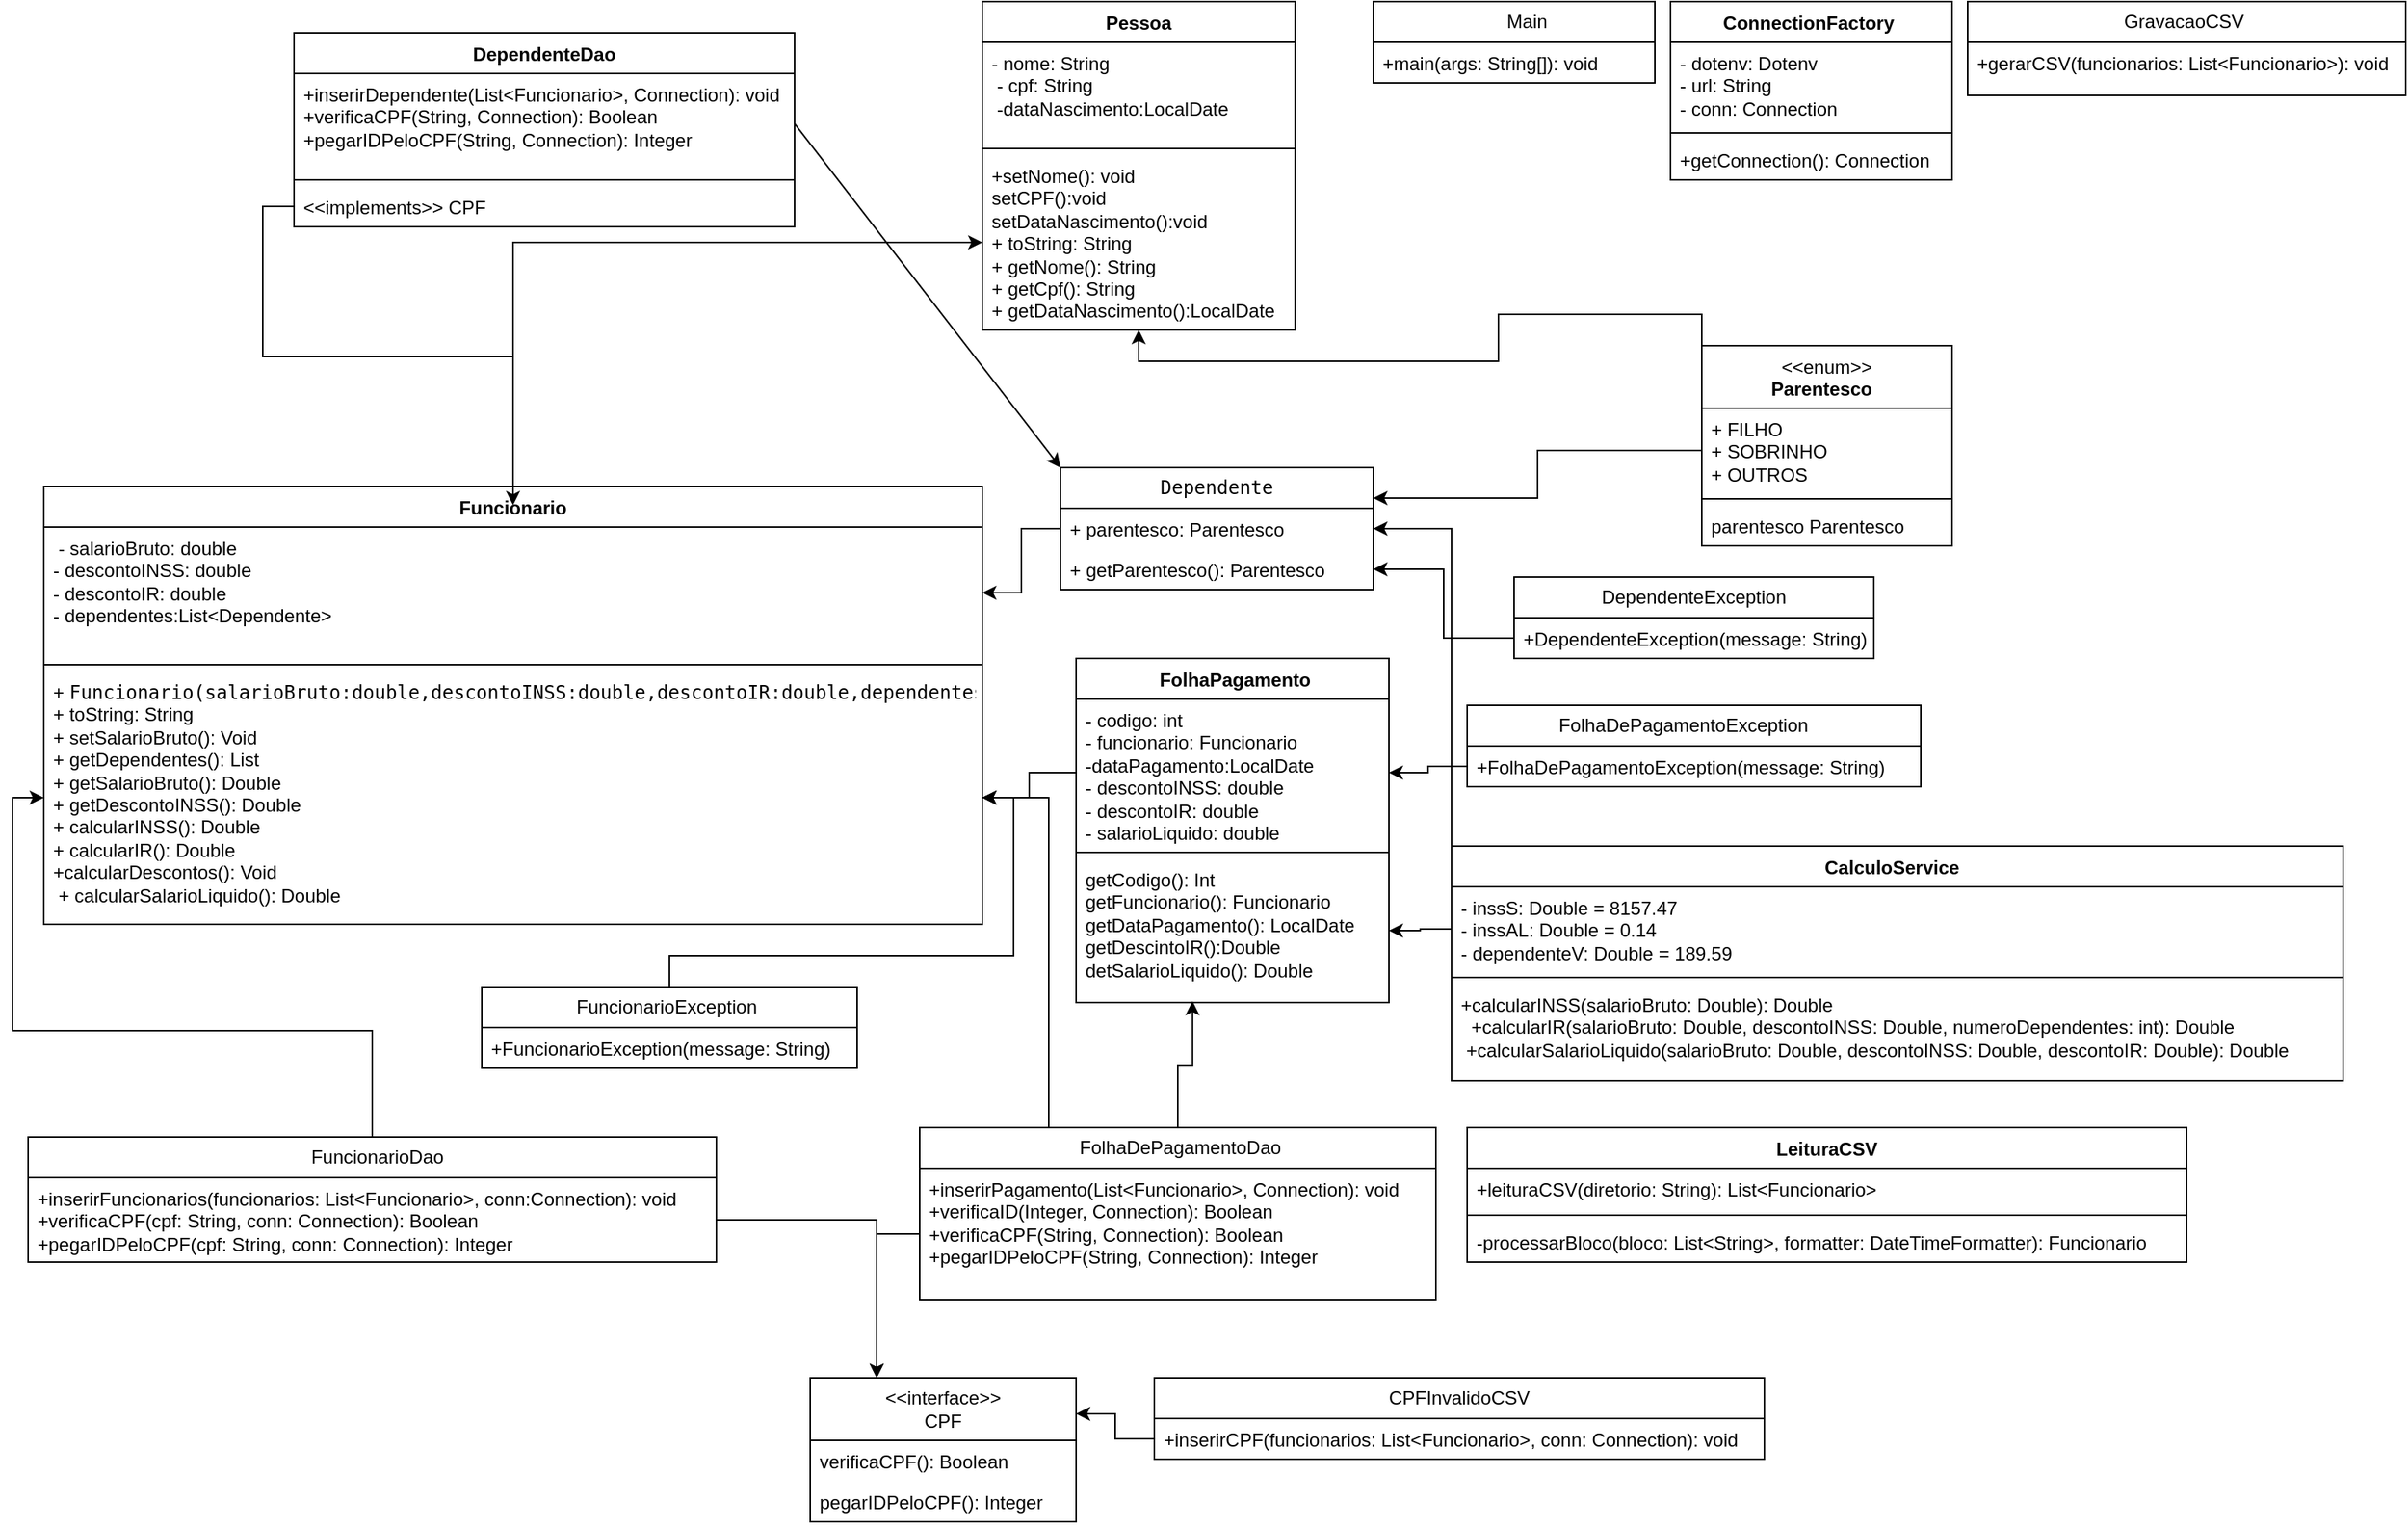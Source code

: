 <mxfile version="26.2.14">
  <diagram name="Page-1" id="e7e014a7-5840-1c2e-5031-d8a46d1fe8dd">
    <mxGraphModel grid="1" page="1" gridSize="10" guides="1" tooltips="1" connect="1" arrows="1" fold="1" pageScale="1" pageWidth="1169" pageHeight="826" background="none" math="0" shadow="0">
      <root>
        <mxCell id="0" />
        <mxCell id="1" parent="0" />
        <mxCell id="Cra043CWJEHbv_4mZrZP-41" value="Pessoa" style="swimlane;fontStyle=1;align=center;verticalAlign=top;childLayout=stackLayout;horizontal=1;startSize=26;horizontalStack=0;resizeParent=1;resizeParentMax=0;resizeLast=0;collapsible=1;marginBottom=0;whiteSpace=wrap;html=1;" vertex="1" parent="1">
          <mxGeometry x="360" y="20" width="200" height="210" as="geometry" />
        </mxCell>
        <mxCell id="Cra043CWJEHbv_4mZrZP-42" value="- nome: String&amp;nbsp; &amp;nbsp; &amp;nbsp; &amp;nbsp; &amp;nbsp; &amp;nbsp; &amp;nbsp;&amp;nbsp;&lt;div&gt;&amp;nbsp;- cpf: String&amp;nbsp; &amp;nbsp; &amp;nbsp; &amp;nbsp; &amp;nbsp; &amp;nbsp; &amp;nbsp; &amp;nbsp;&lt;br&gt;&amp;nbsp;-dataNascimento:LocalDate&lt;/div&gt;" style="text;strokeColor=none;fillColor=none;align=left;verticalAlign=top;spacingLeft=4;spacingRight=4;overflow=hidden;rotatable=0;points=[[0,0.5],[1,0.5]];portConstraint=eastwest;whiteSpace=wrap;html=1;" vertex="1" parent="Cra043CWJEHbv_4mZrZP-41">
          <mxGeometry y="26" width="200" height="64" as="geometry" />
        </mxCell>
        <mxCell id="Cra043CWJEHbv_4mZrZP-43" value="" style="line;strokeWidth=1;fillColor=none;align=left;verticalAlign=middle;spacingTop=-1;spacingLeft=3;spacingRight=3;rotatable=0;labelPosition=right;points=[];portConstraint=eastwest;strokeColor=inherit;" vertex="1" parent="Cra043CWJEHbv_4mZrZP-41">
          <mxGeometry y="90" width="200" height="8" as="geometry" />
        </mxCell>
        <mxCell id="Cra043CWJEHbv_4mZrZP-44" value="&lt;div&gt;+setNome(): void&lt;/div&gt;&lt;div&gt;setCPF():void&lt;/div&gt;&lt;div&gt;setDataNascimento():void&lt;/div&gt;&lt;div&gt;+ toString: String&lt;/div&gt;+ getNome(): String&amp;nbsp; &amp;nbsp; &amp;nbsp; &amp;nbsp;&amp;nbsp;&lt;br&gt;+ getCpf(): String&amp;nbsp; &amp;nbsp; &amp;nbsp; &amp;nbsp; &amp;nbsp;&amp;nbsp;&lt;br&gt;+ getDataNascimento():LocalDate" style="text;strokeColor=none;fillColor=none;align=left;verticalAlign=top;spacingLeft=4;spacingRight=4;overflow=hidden;rotatable=0;points=[[0,0.5],[1,0.5]];portConstraint=eastwest;whiteSpace=wrap;html=1;" vertex="1" parent="Cra043CWJEHbv_4mZrZP-41">
          <mxGeometry y="98" width="200" height="112" as="geometry" />
        </mxCell>
        <mxCell id="Cra043CWJEHbv_4mZrZP-70" style="edgeStyle=orthogonalEdgeStyle;rounded=0;orthogonalLoop=1;jettySize=auto;html=1;exitX=0.5;exitY=0;exitDx=0;exitDy=0;" edge="1" parent="1" source="Cra043CWJEHbv_4mZrZP-46" target="Cra043CWJEHbv_4mZrZP-44">
          <mxGeometry relative="1" as="geometry" />
        </mxCell>
        <mxCell id="Cra043CWJEHbv_4mZrZP-46" value="Funcionario" style="swimlane;fontStyle=1;align=center;verticalAlign=top;childLayout=stackLayout;horizontal=1;startSize=26;horizontalStack=0;resizeParent=1;resizeParentMax=0;resizeLast=0;collapsible=1;marginBottom=0;whiteSpace=wrap;html=1;" vertex="1" parent="1">
          <mxGeometry x="-240" y="330" width="600" height="280" as="geometry" />
        </mxCell>
        <mxCell id="Cra043CWJEHbv_4mZrZP-47" value="&lt;div&gt;&amp;nbsp;- salarioBruto: double&amp;nbsp; &amp;nbsp; &amp;nbsp; &amp;nbsp; &amp;nbsp;&lt;/div&gt;&lt;div&gt;- descontoINSS: double&amp;nbsp; &amp;nbsp; &amp;nbsp;&lt;/div&gt;&lt;div&gt;- descontoIR: double&amp;nbsp; &amp;nbsp; &amp;nbsp; &amp;nbsp; &amp;nbsp;&lt;/div&gt;&lt;div&gt;&lt;span style=&quot;background-color: transparent; color: light-dark(rgb(0, 0, 0), rgb(255, 255, 255));&quot;&gt;- dependentes:List&amp;lt;Dependente&amp;gt;&amp;nbsp;&lt;/span&gt;&lt;/div&gt;" style="text;strokeColor=none;fillColor=none;align=left;verticalAlign=top;spacingLeft=4;spacingRight=4;overflow=hidden;rotatable=0;points=[[0,0.5],[1,0.5]];portConstraint=eastwest;whiteSpace=wrap;html=1;" vertex="1" parent="Cra043CWJEHbv_4mZrZP-46">
          <mxGeometry y="26" width="600" height="84" as="geometry" />
        </mxCell>
        <mxCell id="Cra043CWJEHbv_4mZrZP-48" value="" style="line;strokeWidth=1;fillColor=none;align=left;verticalAlign=middle;spacingTop=-1;spacingLeft=3;spacingRight=3;rotatable=0;labelPosition=right;points=[];portConstraint=eastwest;strokeColor=inherit;" vertex="1" parent="Cra043CWJEHbv_4mZrZP-46">
          <mxGeometry y="110" width="600" height="8" as="geometry" />
        </mxCell>
        <mxCell id="Cra043CWJEHbv_4mZrZP-49" value="&lt;div&gt;+&amp;nbsp;&lt;font style=&quot;color: light-dark(rgb(0, 0, 0), rgb(255, 255, 255));&quot;&gt;&lt;font style=&quot;&quot;&gt;&lt;span style=&quot;font-family: &amp;quot;JetBrains Mono&amp;quot;, monospace;&quot;&gt;Funcionario(salarioBruto:double,&lt;/span&gt;&lt;span style=&quot;font-family: &amp;quot;JetBrains Mono&amp;quot;, monospace;&quot;&gt;descontoINS&lt;span style=&quot;background-color: light-dark(#ffffff, var(--ge-dark-color, #121212));&quot;&gt;S&lt;/span&gt;&lt;/span&gt;&lt;span style=&quot;font-family: &amp;quot;JetBrains Mono&amp;quot;, monospace; background-color: light-dark(#ffffff, var(--ge-dark-color, #121212));&quot;&gt;:&lt;/span&gt;&lt;/font&gt;&lt;span style=&quot;background-color: light-dark(#ffffff, var(--ge-dark-color, #121212)); font-family: &amp;quot;JetBrains Mono&amp;quot;, monospace;&quot;&gt;double&lt;/span&gt;&lt;font&gt;&lt;span style=&quot;font-family: &amp;quot;JetBrains Mono&amp;quot;, monospace;&quot;&gt;,&lt;/span&gt;&lt;span style=&quot;font-family: &amp;quot;JetBrains Mono&amp;quot;, monospace;&quot;&gt;descontoIR:&lt;/span&gt;&lt;/font&gt;&lt;span style=&quot;background-color: light-dark(#ffffff, var(--ge-dark-color, #121212)); font-family: &amp;quot;JetBrains Mono&amp;quot;, monospace;&quot;&gt;double&lt;/span&gt;&lt;font style=&quot;&quot;&gt;&lt;span&gt;&lt;span style=&quot;font-family: &amp;quot;JetBrains Mono&amp;quot;, monospace;&quot;&gt;,&lt;/span&gt;&lt;span style=&quot;font-family: &amp;quot;JetBrains Mono&amp;quot;, monospace;&quot;&gt;dependentes)&lt;/span&gt;&lt;/span&gt;&lt;span style=&quot;background-color: transparent; text-wrap-mode: nowrap; font-family: monospace; font-size: 0px;&quot;&gt;%&lt;/span&gt;&lt;/font&gt;&lt;span style=&quot;background-color: transparent; text-wrap-mode: nowrap; font-family: monospace; font-size: 0px;&quot;&gt;3CmxGraphMo:&lt;/span&gt;&lt;span style=&quot;font-family: &amp;quot;JetBrains Mono&amp;quot;, monospace; background-color: transparent;&quot;&gt;double&lt;/span&gt;&lt;/font&gt;&lt;span style=&quot;background-color: transparent; text-wrap-mode: nowrap; color: rgba(0, 0, 0, 0); font-family: monospace; font-size: 0px;&quot;&gt;del%3E%3Croot%3E%3CmxCell%20id%3D%220%22%2F%3E%3CmxCell%20id%3D%221%22%20parent%3D%220%22%2F%3E%3CmxCell%20id%3D%222%22%20value%3D%22%26lt%3Bdiv%26gt%3B%2B%26amp%3Bnbsp%3B%26lt%3Bspan%20style%3D%26quot%3Bcolor%3A%20rgb(86%2C%20168%2C%20245)%3B%20font-family%3A%20%26amp%3Bquot%3BJetBrains%20Mono%26amp%3Bquot%3B%2C%20monospace%3B%20background-color%3A%20rgb(30%2C%2031%2C%2034)%3B%26quot%3B%26gt%3BFuncionario()%26lt%3B%2Fspan%26gt%3B%26lt%3B%2Fdiv%26gt%3B%2B%20calcularINSS()%3A%20double%26amp%3Bnbsp%3B%26lt%3Bbr%26gt%3B%2B%20calcularIR()%3A%20double%26amp%3Bnbsp%3B%20%26amp%3Bnbsp%3B%20%26amp%3Bnbsp%3B%20%2B%26amp%3Bnbsp%3BcalcularSalarioLiquido()%3A%20double%26lt%3Bdiv%26gt%3B%2B%26amp%3Bnbsp%3B%26lt%3B%2Fdiv%26gt%3B%22%20style%3D%22text%3BstrokeColor%3Dnone%3BfillColor%3Dnone%3Balign%3Dleft%3BverticalAlign%3Dtop%3BspacingLeft%3D4%3BspacingRight%3D4%3Boverflow%3Dhidden%3Brotatable%3D0%3Bpoints%3D%5B%5B0%2C0.5%5D%2C%5B1%2C0.5%5D%5D%3BportConstraint%3Deastwest%3BwhiteSpace%3Dwrap%3Bhtml%3D1%3B%22%20vertex%3D%221%22%20parent%3D%221%22%3E%3CmxGeometry%20x%3D%22150%22%20y%3D%22418%22%20width%3D%22220%22%20height%3D%2272%22%20as%3D%22geometry%22%2F%3E%3C%2FmxCell%3E%3C%2Froot%3E%3C%2FmxGraphModel%3E&lt;/span&gt;&lt;span style=&quot;background-color: transparent; text-wrap-mode: nowrap; color: rgba(0, 0, 0, 0); font-family: monospace; font-size: 0px;&quot;&gt;%3CmxGraphModel%3E%3Croot%3E%3CmxCell%20id%3D%220%22%2F%3E%3CmxCell%20id%3D%221%22%20parent%3D%220%22%2F%3E%3CmxCell%20id%3D%222%22%20value%3D%22%26lt%3Bdiv%26gt%3B%2B%26amp%3Bnbsp%3B%26lt%3Bspan%20style%3D%26quot%3Bcolor%3A%20rgb(86%2C%20168%2C%20245)%3B%20font-family%3A%20%26amp%3Bquot%3BJetBrains%20Mono%26amp%3Bquot%3B%2C%20monospace%3B%20background-color%3A%20rgb(30%2C%2031%2C%2034)%3B%26quot%3B%26gt%3BFuncionario()%26lt%3B%2Fspan%26gt%3B%26lt%3B%2Fdiv%26gt%3B%2B%20calcularINSS()%3A%20double%26amp%3Bnbsp%3B%26lt%3Bbr%26gt%3B%2B%20calcularIR()%3A%20double%26amp%3Bnbsp%3B%20%26amp%3Bnbsp%3B%20%26amp%3Bnbsp%3B%20%2B%26amp%3Bnbsp%3BcalcularSalarioLiquido()%3A%20double%26lt%3Bdiv%26gt%3B%2B%26amp%3Bnbsp%3B%26lt%3B%2Fdiv%26gt%3B%22%20style%3D%22text%3BstrokeColor%3Dnone%3BfillColor%3Dnone%3Balign%3Dleft%3BverticalAlign%3Dtop%3BspacingLeft%3D4%3BspacingRight%3D4%3Boverflow%3Dhidden%3Brotatable%3D0%3Bpoints%3D%5B%5B0%2C0.5%5D%2C%5B1%2C0.5%5D%5D%3BportConstraint%3Deastwest%3BwhiteSpace%3Dwrap%3Bhtml%3D1%3B%22%20vertex%3D%221%22%20parent%3D%221%22%3E%3CmxGeometry%20x%3D%22150%22%20y%3D%22418%22%20width%3D%22220%22%20height%3D%2272%22%20as%3D%22geometry%22%2F%3E%3C%2FmxCell%3E%3C%2Froot%3E%3C%2FmxGraphModel%3Es&lt;/span&gt;&lt;/div&gt;&lt;div&gt;+ toString: String&lt;/div&gt;&lt;div&gt;+ setSalarioBruto(): Void&lt;/div&gt;&lt;div&gt;+ getDependentes(): List&lt;/div&gt;&lt;div&gt;+ getSalarioBruto(): Double&lt;/div&gt;&lt;div&gt;+ getDescontoINSS(): Double&lt;/div&gt;+ calcularINSS(): Double&lt;br&gt;+ calcularIR(): Double&lt;div&gt;+calcularDescontos(): Void&lt;div&gt;&amp;nbsp;+&amp;nbsp;calcularSalarioLiquido(): Double&lt;/div&gt;&lt;/div&gt;" style="text;strokeColor=none;fillColor=none;align=left;verticalAlign=top;spacingLeft=4;spacingRight=4;overflow=hidden;rotatable=0;points=[[0,0.5],[1,0.5]];portConstraint=eastwest;whiteSpace=wrap;html=1;" vertex="1" parent="Cra043CWJEHbv_4mZrZP-46">
          <mxGeometry y="118" width="600" height="162" as="geometry" />
        </mxCell>
        <mxCell id="Cra043CWJEHbv_4mZrZP-50" value="&lt;div&gt;&lt;span style=&quot;font-weight: normal;&quot;&gt;&amp;lt;&amp;lt;enum&amp;gt;&amp;gt;&lt;/span&gt;&lt;/div&gt;Parentesco&amp;nbsp;&amp;nbsp;" style="swimlane;fontStyle=1;align=center;verticalAlign=top;childLayout=stackLayout;horizontal=1;startSize=40;horizontalStack=0;resizeParent=1;resizeParentMax=0;resizeLast=0;collapsible=1;marginBottom=0;whiteSpace=wrap;html=1;" vertex="1" parent="1">
          <mxGeometry x="820" y="240" width="160" height="128" as="geometry">
            <mxRectangle x="570" y="260" width="100" height="50" as="alternateBounds" />
          </mxGeometry>
        </mxCell>
        <mxCell id="Cra043CWJEHbv_4mZrZP-51" value="+ FILHO&amp;nbsp; &amp;nbsp; &amp;nbsp; &amp;nbsp; &amp;nbsp; &amp;nbsp; &amp;nbsp; &amp;nbsp; &amp;nbsp; &amp;nbsp;&amp;nbsp;&lt;br&gt;+ SOBRINHO&amp;nbsp; &amp;nbsp; &amp;nbsp; &amp;nbsp; &amp;nbsp; &amp;nbsp; &amp;nbsp; &amp;nbsp;&amp;nbsp;&lt;br&gt;+ OUTROS" style="text;strokeColor=none;fillColor=none;align=left;verticalAlign=top;spacingLeft=4;spacingRight=4;overflow=hidden;rotatable=0;points=[[0,0.5],[1,0.5]];portConstraint=eastwest;whiteSpace=wrap;html=1;" vertex="1" parent="Cra043CWJEHbv_4mZrZP-50">
          <mxGeometry y="40" width="160" height="54" as="geometry" />
        </mxCell>
        <mxCell id="Cra043CWJEHbv_4mZrZP-52" value="" style="line;strokeWidth=1;fillColor=none;align=left;verticalAlign=middle;spacingTop=-1;spacingLeft=3;spacingRight=3;rotatable=0;labelPosition=right;points=[];portConstraint=eastwest;strokeColor=inherit;" vertex="1" parent="Cra043CWJEHbv_4mZrZP-50">
          <mxGeometry y="94" width="160" height="8" as="geometry" />
        </mxCell>
        <mxCell id="Cra043CWJEHbv_4mZrZP-53" value="parentesco Parentesco" style="text;strokeColor=none;fillColor=none;align=left;verticalAlign=top;spacingLeft=4;spacingRight=4;overflow=hidden;rotatable=0;points=[[0,0.5],[1,0.5]];portConstraint=eastwest;whiteSpace=wrap;html=1;" vertex="1" parent="Cra043CWJEHbv_4mZrZP-50">
          <mxGeometry y="102" width="160" height="26" as="geometry" />
        </mxCell>
        <mxCell id="Cra043CWJEHbv_4mZrZP-86" value="&lt;code data-end=&quot;745&quot; data-start=&quot;733&quot;&gt;Dependente&lt;/code&gt;" style="swimlane;fontStyle=0;childLayout=stackLayout;horizontal=1;startSize=26;fillColor=none;horizontalStack=0;resizeParent=1;resizeParentMax=0;resizeLast=0;collapsible=1;marginBottom=0;whiteSpace=wrap;html=1;" vertex="1" parent="1">
          <mxGeometry x="410" y="318" width="200" height="78" as="geometry" />
        </mxCell>
        <mxCell id="Cra043CWJEHbv_4mZrZP-87" value="+ parentesco: Parentesco&lt;div&gt;&lt;br/&gt;&lt;/div&gt;" style="text;strokeColor=none;fillColor=none;align=left;verticalAlign=top;spacingLeft=4;spacingRight=4;overflow=hidden;rotatable=0;points=[[0,0.5],[1,0.5]];portConstraint=eastwest;whiteSpace=wrap;html=1;" vertex="1" parent="Cra043CWJEHbv_4mZrZP-86">
          <mxGeometry y="26" width="200" height="26" as="geometry" />
        </mxCell>
        <mxCell id="Cra043CWJEHbv_4mZrZP-88" value="+ getParentesco(): Parentesco&lt;div&gt;&lt;br/&gt;&lt;/div&gt;" style="text;strokeColor=none;fillColor=none;align=left;verticalAlign=top;spacingLeft=4;spacingRight=4;overflow=hidden;rotatable=0;points=[[0,0.5],[1,0.5]];portConstraint=eastwest;whiteSpace=wrap;html=1;" vertex="1" parent="Cra043CWJEHbv_4mZrZP-86">
          <mxGeometry y="52" width="200" height="26" as="geometry" />
        </mxCell>
        <mxCell id="Cra043CWJEHbv_4mZrZP-100" style="edgeStyle=orthogonalEdgeStyle;rounded=0;orthogonalLoop=1;jettySize=auto;html=1;exitX=0;exitY=0.5;exitDx=0;exitDy=0;entryX=1;entryY=0.25;entryDx=0;entryDy=0;" edge="1" parent="1" source="Cra043CWJEHbv_4mZrZP-51" target="Cra043CWJEHbv_4mZrZP-86">
          <mxGeometry relative="1" as="geometry" />
        </mxCell>
        <mxCell id="Cra043CWJEHbv_4mZrZP-101" style="edgeStyle=orthogonalEdgeStyle;rounded=0;orthogonalLoop=1;jettySize=auto;html=1;exitX=0;exitY=0.5;exitDx=0;exitDy=0;entryX=1;entryY=0.5;entryDx=0;entryDy=0;" edge="1" parent="1" source="Cra043CWJEHbv_4mZrZP-87" target="Cra043CWJEHbv_4mZrZP-47">
          <mxGeometry relative="1" as="geometry" />
        </mxCell>
        <mxCell id="Cra043CWJEHbv_4mZrZP-102" value="&amp;nbsp;FolhaPagamento" style="swimlane;fontStyle=1;align=center;verticalAlign=top;childLayout=stackLayout;horizontal=1;startSize=26;horizontalStack=0;resizeParent=1;resizeParentMax=0;resizeLast=0;collapsible=1;marginBottom=0;whiteSpace=wrap;html=1;" vertex="1" parent="1">
          <mxGeometry x="420" y="440" width="200" height="220" as="geometry" />
        </mxCell>
        <mxCell id="Cra043CWJEHbv_4mZrZP-103" value="- codigo: int&amp;nbsp; &amp;nbsp; &amp;nbsp; &amp;nbsp; &amp;nbsp; &amp;nbsp; &amp;nbsp; &amp;nbsp;&lt;br&gt;- funcionario: Funcionario&amp;nbsp;&amp;nbsp;&lt;br&gt;-dataPagamento:LocalDate&amp;nbsp;&amp;nbsp;&lt;br&gt;- descontoINSS: double&amp;nbsp; &amp;nbsp; &amp;nbsp;&amp;nbsp;&lt;br&gt;- descontoIR: double&amp;nbsp; &amp;nbsp; &amp;nbsp; &amp;nbsp;&amp;nbsp;&lt;br&gt;- salarioLiquido: double" style="text;strokeColor=none;fillColor=none;align=left;verticalAlign=top;spacingLeft=4;spacingRight=4;overflow=hidden;rotatable=0;points=[[0,0.5],[1,0.5]];portConstraint=eastwest;whiteSpace=wrap;html=1;" vertex="1" parent="Cra043CWJEHbv_4mZrZP-102">
          <mxGeometry y="26" width="200" height="94" as="geometry" />
        </mxCell>
        <mxCell id="Cra043CWJEHbv_4mZrZP-104" value="" style="line;strokeWidth=1;fillColor=none;align=left;verticalAlign=middle;spacingTop=-1;spacingLeft=3;spacingRight=3;rotatable=0;labelPosition=right;points=[];portConstraint=eastwest;strokeColor=inherit;" vertex="1" parent="Cra043CWJEHbv_4mZrZP-102">
          <mxGeometry y="120" width="200" height="8" as="geometry" />
        </mxCell>
        <mxCell id="Cra043CWJEHbv_4mZrZP-105" value="getCodigo(): Int&lt;div&gt;getFuncionario(): Funcionario&lt;/div&gt;&lt;div&gt;getDataPagamento(): LocalDate&lt;/div&gt;&lt;div&gt;getDescintoIR():Double&lt;/div&gt;&lt;div&gt;detSalarioLiquido(): Double&lt;/div&gt;&lt;div&gt;&lt;br&gt;&lt;/div&gt;" style="text;strokeColor=none;fillColor=none;align=left;verticalAlign=top;spacingLeft=4;spacingRight=4;overflow=hidden;rotatable=0;points=[[0,0.5],[1,0.5]];portConstraint=eastwest;whiteSpace=wrap;html=1;" vertex="1" parent="Cra043CWJEHbv_4mZrZP-102">
          <mxGeometry y="128" width="200" height="92" as="geometry" />
        </mxCell>
        <mxCell id="Cra043CWJEHbv_4mZrZP-106" style="edgeStyle=orthogonalEdgeStyle;rounded=0;orthogonalLoop=1;jettySize=auto;html=1;exitX=0;exitY=0.5;exitDx=0;exitDy=0;entryX=1;entryY=0.5;entryDx=0;entryDy=0;" edge="1" parent="1" source="Cra043CWJEHbv_4mZrZP-103" target="Cra043CWJEHbv_4mZrZP-49">
          <mxGeometry relative="1" as="geometry" />
        </mxCell>
        <mxCell id="ftLE83Xh8ywQ1VL-nxvH-1" value="&lt;div&gt;&amp;lt;&amp;lt;interface&amp;gt;&amp;gt;&lt;/div&gt;CPF" style="swimlane;fontStyle=0;childLayout=stackLayout;horizontal=1;startSize=40;fillColor=none;horizontalStack=0;resizeParent=1;resizeParentMax=0;resizeLast=0;collapsible=1;marginBottom=0;whiteSpace=wrap;html=1;" vertex="1" parent="1">
          <mxGeometry x="250" y="900" width="170" height="92" as="geometry" />
        </mxCell>
        <mxCell id="ftLE83Xh8ywQ1VL-nxvH-3" value="&lt;div&gt;verificaCPF(): Boolean&lt;/div&gt;&lt;div&gt;&lt;br&gt;&lt;/div&gt;" style="text;strokeColor=none;fillColor=none;align=left;verticalAlign=top;spacingLeft=4;spacingRight=4;overflow=hidden;rotatable=0;points=[[0,0.5],[1,0.5]];portConstraint=eastwest;whiteSpace=wrap;html=1;" vertex="1" parent="ftLE83Xh8ywQ1VL-nxvH-1">
          <mxGeometry y="40" width="170" height="26" as="geometry" />
        </mxCell>
        <mxCell id="ftLE83Xh8ywQ1VL-nxvH-4" value="pegarIDPeloCPF(): Integer" style="text;strokeColor=none;fillColor=none;align=left;verticalAlign=top;spacingLeft=4;spacingRight=4;overflow=hidden;rotatable=0;points=[[0,0.5],[1,0.5]];portConstraint=eastwest;whiteSpace=wrap;html=1;" vertex="1" parent="ftLE83Xh8ywQ1VL-nxvH-1">
          <mxGeometry y="66" width="170" height="26" as="geometry" />
        </mxCell>
        <mxCell id="ftLE83Xh8ywQ1VL-nxvH-9" value="DependenteDao" style="swimlane;fontStyle=1;align=center;verticalAlign=top;childLayout=stackLayout;horizontal=1;startSize=26;horizontalStack=0;resizeParent=1;resizeParentMax=0;resizeLast=0;collapsible=1;marginBottom=0;whiteSpace=wrap;html=1;" vertex="1" parent="1">
          <mxGeometry x="-80" y="40" width="320" height="124" as="geometry" />
        </mxCell>
        <mxCell id="ftLE83Xh8ywQ1VL-nxvH-10" value="&lt;div&gt;+inserirDependente(List&amp;lt;Funcionario&amp;gt;, Connection): void &lt;span style=&quot;background-color: transparent; color: light-dark(rgb(0, 0, 0), rgb(255, 255, 255));&quot;&gt;+verificaCPF(String, Connection): Boolean&amp;nbsp;&lt;/span&gt;&lt;/div&gt;&lt;div&gt;+pegarIDPeloCPF(String, Connection): Integer&lt;/div&gt;" style="text;strokeColor=none;fillColor=none;align=left;verticalAlign=top;spacingLeft=4;spacingRight=4;overflow=hidden;rotatable=0;points=[[0,0.5],[1,0.5]];portConstraint=eastwest;whiteSpace=wrap;html=1;" vertex="1" parent="ftLE83Xh8ywQ1VL-nxvH-9">
          <mxGeometry y="26" width="320" height="64" as="geometry" />
        </mxCell>
        <mxCell id="ftLE83Xh8ywQ1VL-nxvH-11" value="" style="line;strokeWidth=1;fillColor=none;align=left;verticalAlign=middle;spacingTop=-1;spacingLeft=3;spacingRight=3;rotatable=0;labelPosition=right;points=[];portConstraint=eastwest;strokeColor=inherit;" vertex="1" parent="ftLE83Xh8ywQ1VL-nxvH-9">
          <mxGeometry y="90" width="320" height="8" as="geometry" />
        </mxCell>
        <mxCell id="ftLE83Xh8ywQ1VL-nxvH-12" value="&amp;lt;&amp;lt;implements&amp;gt;&amp;gt; CPF" style="text;strokeColor=none;fillColor=none;align=left;verticalAlign=top;spacingLeft=4;spacingRight=4;overflow=hidden;rotatable=0;points=[[0,0.5],[1,0.5]];portConstraint=eastwest;whiteSpace=wrap;html=1;" vertex="1" parent="ftLE83Xh8ywQ1VL-nxvH-9">
          <mxGeometry y="98" width="320" height="26" as="geometry" />
        </mxCell>
        <mxCell id="ftLE83Xh8ywQ1VL-nxvH-13" style="edgeStyle=orthogonalEdgeStyle;rounded=0;orthogonalLoop=1;jettySize=auto;html=1;exitX=0;exitY=0.5;exitDx=0;exitDy=0;entryX=0.5;entryY=0.043;entryDx=0;entryDy=0;entryPerimeter=0;" edge="1" parent="1" source="ftLE83Xh8ywQ1VL-nxvH-12" target="Cra043CWJEHbv_4mZrZP-46">
          <mxGeometry relative="1" as="geometry" />
        </mxCell>
        <mxCell id="ftLE83Xh8ywQ1VL-nxvH-15" style="edgeStyle=none;rounded=0;orthogonalLoop=1;jettySize=auto;html=1;exitX=1;exitY=0.5;exitDx=0;exitDy=0;entryX=0;entryY=0;entryDx=0;entryDy=0;" edge="1" parent="1" source="ftLE83Xh8ywQ1VL-nxvH-10" target="Cra043CWJEHbv_4mZrZP-86">
          <mxGeometry relative="1" as="geometry" />
        </mxCell>
        <mxCell id="ftLE83Xh8ywQ1VL-nxvH-52" style="edgeStyle=orthogonalEdgeStyle;rounded=0;orthogonalLoop=1;jettySize=auto;html=1;exitX=0.25;exitY=0;exitDx=0;exitDy=0;entryX=1;entryY=0.5;entryDx=0;entryDy=0;" edge="1" parent="1" source="ftLE83Xh8ywQ1VL-nxvH-16" target="Cra043CWJEHbv_4mZrZP-49">
          <mxGeometry relative="1" as="geometry" />
        </mxCell>
        <mxCell id="ftLE83Xh8ywQ1VL-nxvH-16" value="&amp;nbsp; FolhaDePagamentoDao&amp;nbsp;" style="swimlane;fontStyle=0;childLayout=stackLayout;horizontal=1;startSize=26;fillColor=none;horizontalStack=0;resizeParent=1;resizeParentMax=0;resizeLast=0;collapsible=1;marginBottom=0;whiteSpace=wrap;html=1;" vertex="1" parent="1">
          <mxGeometry x="320" y="740" width="330" height="110" as="geometry" />
        </mxCell>
        <mxCell id="ftLE83Xh8ywQ1VL-nxvH-17" value="&lt;div&gt;+inserirPagamento(List&amp;lt;Funcionario&amp;gt;, Connection): void&amp;nbsp;&lt;/div&gt;&lt;div&gt;+verificaID(Integer, Connection): Boolean&amp;nbsp; &amp;nbsp; &amp;nbsp; &amp;nbsp; &amp;nbsp; &amp;nbsp; &amp;nbsp;&lt;/div&gt;&lt;div&gt;+verificaCPF(String, Connection): Boolean&amp;nbsp; &amp;nbsp; &amp;nbsp; &amp;nbsp; &amp;nbsp; &amp;nbsp; &amp;nbsp; &lt;span style=&quot;background-color: transparent; color: light-dark(rgb(0, 0, 0), rgb(255, 255, 255));&quot;&gt;+pegarIDPeloCPF(String, Connection): Integer&lt;/span&gt;&lt;/div&gt;" style="text;strokeColor=none;fillColor=none;align=left;verticalAlign=top;spacingLeft=4;spacingRight=4;overflow=hidden;rotatable=0;points=[[0,0.5],[1,0.5]];portConstraint=eastwest;whiteSpace=wrap;html=1;" vertex="1" parent="ftLE83Xh8ywQ1VL-nxvH-16">
          <mxGeometry y="26" width="330" height="84" as="geometry" />
        </mxCell>
        <mxCell id="ftLE83Xh8ywQ1VL-nxvH-51" style="edgeStyle=orthogonalEdgeStyle;rounded=0;orthogonalLoop=1;jettySize=auto;html=1;exitX=0.5;exitY=0;exitDx=0;exitDy=0;" edge="1" parent="1" source="ftLE83Xh8ywQ1VL-nxvH-24" target="Cra043CWJEHbv_4mZrZP-49">
          <mxGeometry relative="1" as="geometry" />
        </mxCell>
        <mxCell id="ftLE83Xh8ywQ1VL-nxvH-24" value="&amp;nbsp; FuncionarioDao" style="swimlane;fontStyle=0;childLayout=stackLayout;horizontal=1;startSize=26;fillColor=none;horizontalStack=0;resizeParent=1;resizeParentMax=0;resizeLast=0;collapsible=1;marginBottom=0;whiteSpace=wrap;html=1;" vertex="1" parent="1">
          <mxGeometry x="-250" y="746" width="440" height="80" as="geometry" />
        </mxCell>
        <mxCell id="ftLE83Xh8ywQ1VL-nxvH-25" value="&lt;div&gt;+inserirFuncionarios(funcionarios: List&amp;lt;Funcionario&amp;gt;, conn:Connection): void&amp;nbsp;&lt;/div&gt;&lt;div&gt;+verificaCPF(cpf: String, conn: Connection): Boolean&lt;/div&gt;&lt;div&gt;+pegarIDPeloCPF(cpf: String, conn: Connection): Integer&amp;nbsp;&lt;/div&gt;" style="text;strokeColor=none;fillColor=none;align=left;verticalAlign=top;spacingLeft=4;spacingRight=4;overflow=hidden;rotatable=0;points=[[0,0.5],[1,0.5]];portConstraint=eastwest;whiteSpace=wrap;html=1;" vertex="1" parent="ftLE83Xh8ywQ1VL-nxvH-24">
          <mxGeometry y="26" width="440" height="54" as="geometry" />
        </mxCell>
        <mxCell id="ftLE83Xh8ywQ1VL-nxvH-81" style="edgeStyle=orthogonalEdgeStyle;rounded=0;orthogonalLoop=1;jettySize=auto;html=1;exitX=0;exitY=0;exitDx=0;exitDy=0;entryX=1;entryY=0.5;entryDx=0;entryDy=0;" edge="1" parent="1" source="ftLE83Xh8ywQ1VL-nxvH-28" target="Cra043CWJEHbv_4mZrZP-87">
          <mxGeometry relative="1" as="geometry" />
        </mxCell>
        <mxCell id="ftLE83Xh8ywQ1VL-nxvH-28" value="CalculoService&amp;nbsp;&amp;nbsp;" style="swimlane;fontStyle=1;align=center;verticalAlign=top;childLayout=stackLayout;horizontal=1;startSize=26;horizontalStack=0;resizeParent=1;resizeParentMax=0;resizeLast=0;collapsible=1;marginBottom=0;whiteSpace=wrap;html=1;" vertex="1" parent="1">
          <mxGeometry x="660" y="560" width="570" height="150" as="geometry" />
        </mxCell>
        <mxCell id="ftLE83Xh8ywQ1VL-nxvH-29" value="&lt;div&gt;- inssS: Double = 8157.47&amp;nbsp;&amp;nbsp;&lt;/div&gt;&lt;div&gt;- inssAL: Double = 0.14&amp;nbsp; &amp;nbsp; &amp;nbsp; &amp;nbsp;&amp;nbsp;&lt;/div&gt;&lt;div&gt;&lt;span style=&quot;background-color: transparent; color: light-dark(rgb(0, 0, 0), rgb(255, 255, 255));&quot;&gt;- dependenteV: Double = 189.59&lt;/span&gt;&lt;/div&gt;" style="text;strokeColor=none;fillColor=none;align=left;verticalAlign=top;spacingLeft=4;spacingRight=4;overflow=hidden;rotatable=0;points=[[0,0.5],[1,0.5]];portConstraint=eastwest;whiteSpace=wrap;html=1;" vertex="1" parent="ftLE83Xh8ywQ1VL-nxvH-28">
          <mxGeometry y="26" width="570" height="54" as="geometry" />
        </mxCell>
        <mxCell id="ftLE83Xh8ywQ1VL-nxvH-30" value="" style="line;strokeWidth=1;fillColor=none;align=left;verticalAlign=middle;spacingTop=-1;spacingLeft=3;spacingRight=3;rotatable=0;labelPosition=right;points=[];portConstraint=eastwest;strokeColor=inherit;" vertex="1" parent="ftLE83Xh8ywQ1VL-nxvH-28">
          <mxGeometry y="80" width="570" height="8" as="geometry" />
        </mxCell>
        <mxCell id="ftLE83Xh8ywQ1VL-nxvH-31" value="&lt;div&gt;+calcularINSS(salarioBruto: Double): Double&amp;nbsp; &amp;nbsp; &amp;nbsp; &amp;nbsp; &amp;nbsp; &amp;nbsp; &amp;nbsp; &amp;nbsp; &amp;nbsp; &amp;nbsp;&lt;/div&gt;&lt;div&gt;&amp;nbsp; &lt;span style=&quot;background-color: transparent; color: light-dark(rgb(0, 0, 0), rgb(255, 255, 255));&quot;&gt;+calcularIR(salarioBruto: Double, descontoINSS: Double, numeroDependentes: int): Double&lt;/span&gt;&lt;/div&gt;&lt;div&gt;&lt;span style=&quot;background-color: transparent; color: light-dark(rgb(0, 0, 0), rgb(255, 255, 255));&quot;&gt;&amp;nbsp;+calcularSalarioLiquido(salarioBruto: Double, descontoINSS: Double, descontoIR: Double): Double&amp;nbsp;&lt;/span&gt;&lt;/div&gt;" style="text;strokeColor=none;fillColor=none;align=left;verticalAlign=top;spacingLeft=4;spacingRight=4;overflow=hidden;rotatable=0;points=[[0,0.5],[1,0.5]];portConstraint=eastwest;whiteSpace=wrap;html=1;" vertex="1" parent="ftLE83Xh8ywQ1VL-nxvH-28">
          <mxGeometry y="88" width="570" height="62" as="geometry" />
        </mxCell>
        <mxCell id="ftLE83Xh8ywQ1VL-nxvH-32" value="&amp;nbsp;CPFInvalidoCSV&amp;nbsp;" style="swimlane;fontStyle=0;childLayout=stackLayout;horizontal=1;startSize=26;fillColor=none;horizontalStack=0;resizeParent=1;resizeParentMax=0;resizeLast=0;collapsible=1;marginBottom=0;whiteSpace=wrap;html=1;" vertex="1" parent="1">
          <mxGeometry x="470" y="900" width="390" height="52" as="geometry" />
        </mxCell>
        <mxCell id="ftLE83Xh8ywQ1VL-nxvH-33" value="+inserirCPF(funcionarios: List&amp;lt;Funcionario&amp;gt;, conn: Connection): void" style="text;strokeColor=none;fillColor=none;align=left;verticalAlign=top;spacingLeft=4;spacingRight=4;overflow=hidden;rotatable=0;points=[[0,0.5],[1,0.5]];portConstraint=eastwest;whiteSpace=wrap;html=1;" vertex="1" parent="ftLE83Xh8ywQ1VL-nxvH-32">
          <mxGeometry y="26" width="390" height="26" as="geometry" />
        </mxCell>
        <mxCell id="ftLE83Xh8ywQ1VL-nxvH-36" value="&amp;nbsp;GravacaoCSV&amp;nbsp;&amp;nbsp;" style="swimlane;fontStyle=0;childLayout=stackLayout;horizontal=1;startSize=26;fillColor=none;horizontalStack=0;resizeParent=1;resizeParentMax=0;resizeLast=0;collapsible=1;marginBottom=0;whiteSpace=wrap;html=1;" vertex="1" parent="1">
          <mxGeometry x="990" y="20" width="280" height="60" as="geometry" />
        </mxCell>
        <mxCell id="ftLE83Xh8ywQ1VL-nxvH-37" value="+gerarCSV(funcionarios: List&amp;lt;Funcionario&amp;gt;): void" style="text;strokeColor=none;fillColor=none;align=left;verticalAlign=top;spacingLeft=4;spacingRight=4;overflow=hidden;rotatable=0;points=[[0,0.5],[1,0.5]];portConstraint=eastwest;whiteSpace=wrap;html=1;" vertex="1" parent="ftLE83Xh8ywQ1VL-nxvH-36">
          <mxGeometry y="26" width="280" height="34" as="geometry" />
        </mxCell>
        <mxCell id="ftLE83Xh8ywQ1VL-nxvH-44" value="LeituraCSV" style="swimlane;fontStyle=1;align=center;verticalAlign=top;childLayout=stackLayout;horizontal=1;startSize=26;horizontalStack=0;resizeParent=1;resizeParentMax=0;resizeLast=0;collapsible=1;marginBottom=0;whiteSpace=wrap;html=1;" vertex="1" parent="1">
          <mxGeometry x="670" y="740" width="460" height="86" as="geometry" />
        </mxCell>
        <mxCell id="ftLE83Xh8ywQ1VL-nxvH-45" value="+leituraCSV(diretorio: String): List&amp;lt;Funcionario&amp;gt;" style="text;strokeColor=none;fillColor=none;align=left;verticalAlign=top;spacingLeft=4;spacingRight=4;overflow=hidden;rotatable=0;points=[[0,0.5],[1,0.5]];portConstraint=eastwest;whiteSpace=wrap;html=1;" vertex="1" parent="ftLE83Xh8ywQ1VL-nxvH-44">
          <mxGeometry y="26" width="460" height="26" as="geometry" />
        </mxCell>
        <mxCell id="ftLE83Xh8ywQ1VL-nxvH-46" value="" style="line;strokeWidth=1;fillColor=none;align=left;verticalAlign=middle;spacingTop=-1;spacingLeft=3;spacingRight=3;rotatable=0;labelPosition=right;points=[];portConstraint=eastwest;strokeColor=inherit;" vertex="1" parent="ftLE83Xh8ywQ1VL-nxvH-44">
          <mxGeometry y="52" width="460" height="8" as="geometry" />
        </mxCell>
        <mxCell id="ftLE83Xh8ywQ1VL-nxvH-47" value="&lt;div&gt;-processarBloco(bloco: List&amp;lt;String&amp;gt;, formatter: DateTimeFormatter): Funcionario&amp;nbsp;&lt;/div&gt;&lt;div&gt;&lt;br&gt;&lt;/div&gt;" style="text;strokeColor=none;fillColor=none;align=left;verticalAlign=top;spacingLeft=4;spacingRight=4;overflow=hidden;rotatable=0;points=[[0,0.5],[1,0.5]];portConstraint=eastwest;whiteSpace=wrap;html=1;" vertex="1" parent="ftLE83Xh8ywQ1VL-nxvH-44">
          <mxGeometry y="60" width="460" height="26" as="geometry" />
        </mxCell>
        <mxCell id="ftLE83Xh8ywQ1VL-nxvH-49" style="edgeStyle=orthogonalEdgeStyle;rounded=0;orthogonalLoop=1;jettySize=auto;html=1;exitX=0;exitY=0.5;exitDx=0;exitDy=0;entryX=0.25;entryY=0;entryDx=0;entryDy=0;" edge="1" parent="1" source="ftLE83Xh8ywQ1VL-nxvH-17" target="ftLE83Xh8ywQ1VL-nxvH-1">
          <mxGeometry relative="1" as="geometry" />
        </mxCell>
        <mxCell id="ftLE83Xh8ywQ1VL-nxvH-50" style="edgeStyle=orthogonalEdgeStyle;rounded=0;orthogonalLoop=1;jettySize=auto;html=1;exitX=1;exitY=0.5;exitDx=0;exitDy=0;entryX=0.25;entryY=0;entryDx=0;entryDy=0;" edge="1" parent="1" source="ftLE83Xh8ywQ1VL-nxvH-25" target="ftLE83Xh8ywQ1VL-nxvH-1">
          <mxGeometry relative="1" as="geometry" />
        </mxCell>
        <mxCell id="ftLE83Xh8ywQ1VL-nxvH-53" style="edgeStyle=orthogonalEdgeStyle;rounded=0;orthogonalLoop=1;jettySize=auto;html=1;exitX=0.5;exitY=0;exitDx=0;exitDy=0;entryX=0.372;entryY=0.99;entryDx=0;entryDy=0;entryPerimeter=0;" edge="1" parent="1" source="ftLE83Xh8ywQ1VL-nxvH-16" target="Cra043CWJEHbv_4mZrZP-105">
          <mxGeometry relative="1" as="geometry" />
        </mxCell>
        <mxCell id="ftLE83Xh8ywQ1VL-nxvH-54" style="edgeStyle=orthogonalEdgeStyle;rounded=0;orthogonalLoop=1;jettySize=auto;html=1;exitX=0;exitY=0.5;exitDx=0;exitDy=0;entryX=1;entryY=0.25;entryDx=0;entryDy=0;" edge="1" parent="1" source="ftLE83Xh8ywQ1VL-nxvH-33" target="ftLE83Xh8ywQ1VL-nxvH-1">
          <mxGeometry relative="1" as="geometry" />
        </mxCell>
        <mxCell id="ftLE83Xh8ywQ1VL-nxvH-55" value="&amp;nbsp; &amp;nbsp; &amp;nbsp; Main&amp;nbsp;" style="swimlane;fontStyle=0;childLayout=stackLayout;horizontal=1;startSize=26;fillColor=none;horizontalStack=0;resizeParent=1;resizeParentMax=0;resizeLast=0;collapsible=1;marginBottom=0;whiteSpace=wrap;html=1;" vertex="1" parent="1">
          <mxGeometry x="610" y="20" width="180" height="52" as="geometry" />
        </mxCell>
        <mxCell id="ftLE83Xh8ywQ1VL-nxvH-56" value="+main(args: String[]): void&amp;nbsp;&amp;nbsp;" style="text;strokeColor=none;fillColor=none;align=left;verticalAlign=top;spacingLeft=4;spacingRight=4;overflow=hidden;rotatable=0;points=[[0,0.5],[1,0.5]];portConstraint=eastwest;whiteSpace=wrap;html=1;" vertex="1" parent="ftLE83Xh8ywQ1VL-nxvH-55">
          <mxGeometry y="26" width="180" height="26" as="geometry" />
        </mxCell>
        <mxCell id="ftLE83Xh8ywQ1VL-nxvH-59" value="&amp;nbsp;ConnectionFactory&amp;nbsp;&amp;nbsp;" style="swimlane;fontStyle=1;align=center;verticalAlign=top;childLayout=stackLayout;horizontal=1;startSize=26;horizontalStack=0;resizeParent=1;resizeParentMax=0;resizeLast=0;collapsible=1;marginBottom=0;whiteSpace=wrap;html=1;" vertex="1" parent="1">
          <mxGeometry x="800" y="20" width="180" height="114" as="geometry" />
        </mxCell>
        <mxCell id="ftLE83Xh8ywQ1VL-nxvH-60" value="&lt;div&gt;- dotenv: Dotenv&amp;nbsp; &amp;nbsp; &amp;nbsp; &amp;nbsp; &amp;nbsp; &amp;nbsp; &amp;nbsp; &amp;nbsp; &amp;nbsp;&amp;nbsp;&lt;/div&gt;&lt;div&gt;- url: String&amp;nbsp; &amp;nbsp; &amp;nbsp; &amp;nbsp; &amp;nbsp; &amp;nbsp; &amp;nbsp; &amp;nbsp; &amp;nbsp; &amp;nbsp; &amp;nbsp; &amp;nbsp; &amp;nbsp;&amp;nbsp;&lt;/div&gt;&lt;div&gt;&lt;span style=&quot;background-color: transparent; color: light-dark(rgb(0, 0, 0), rgb(255, 255, 255));&quot;&gt;- conn: Connection&amp;nbsp;&lt;/span&gt;&lt;/div&gt;" style="text;strokeColor=none;fillColor=none;align=left;verticalAlign=top;spacingLeft=4;spacingRight=4;overflow=hidden;rotatable=0;points=[[0,0.5],[1,0.5]];portConstraint=eastwest;whiteSpace=wrap;html=1;" vertex="1" parent="ftLE83Xh8ywQ1VL-nxvH-59">
          <mxGeometry y="26" width="180" height="54" as="geometry" />
        </mxCell>
        <mxCell id="ftLE83Xh8ywQ1VL-nxvH-61" value="" style="line;strokeWidth=1;fillColor=none;align=left;verticalAlign=middle;spacingTop=-1;spacingLeft=3;spacingRight=3;rotatable=0;labelPosition=right;points=[];portConstraint=eastwest;strokeColor=inherit;" vertex="1" parent="ftLE83Xh8ywQ1VL-nxvH-59">
          <mxGeometry y="80" width="180" height="8" as="geometry" />
        </mxCell>
        <mxCell id="ftLE83Xh8ywQ1VL-nxvH-62" value="+getConnection(): Connection&amp;nbsp;" style="text;strokeColor=none;fillColor=none;align=left;verticalAlign=top;spacingLeft=4;spacingRight=4;overflow=hidden;rotatable=0;points=[[0,0.5],[1,0.5]];portConstraint=eastwest;whiteSpace=wrap;html=1;" vertex="1" parent="ftLE83Xh8ywQ1VL-nxvH-59">
          <mxGeometry y="88" width="180" height="26" as="geometry" />
        </mxCell>
        <mxCell id="ftLE83Xh8ywQ1VL-nxvH-63" style="edgeStyle=orthogonalEdgeStyle;rounded=0;orthogonalLoop=1;jettySize=auto;html=1;exitX=0;exitY=0;exitDx=0;exitDy=0;entryX=0.5;entryY=1;entryDx=0;entryDy=0;entryPerimeter=0;" edge="1" parent="1" source="Cra043CWJEHbv_4mZrZP-50" target="Cra043CWJEHbv_4mZrZP-44">
          <mxGeometry relative="1" as="geometry" />
        </mxCell>
        <mxCell id="ftLE83Xh8ywQ1VL-nxvH-64" value="&amp;nbsp;DependenteException&amp;nbsp;" style="swimlane;fontStyle=0;childLayout=stackLayout;horizontal=1;startSize=26;fillColor=none;horizontalStack=0;resizeParent=1;resizeParentMax=0;resizeLast=0;collapsible=1;marginBottom=0;whiteSpace=wrap;html=1;" vertex="1" parent="1">
          <mxGeometry x="700" y="388" width="230" height="52" as="geometry" />
        </mxCell>
        <mxCell id="ftLE83Xh8ywQ1VL-nxvH-65" value="+DependenteException(message: String)" style="text;strokeColor=none;fillColor=none;align=left;verticalAlign=top;spacingLeft=4;spacingRight=4;overflow=hidden;rotatable=0;points=[[0,0.5],[1,0.5]];portConstraint=eastwest;whiteSpace=wrap;html=1;" vertex="1" parent="ftLE83Xh8ywQ1VL-nxvH-64">
          <mxGeometry y="26" width="230" height="26" as="geometry" />
        </mxCell>
        <mxCell id="ftLE83Xh8ywQ1VL-nxvH-69" value="FolhaDePagamentoException&amp;nbsp; &amp;nbsp;&amp;nbsp;" style="swimlane;fontStyle=0;childLayout=stackLayout;horizontal=1;startSize=26;fillColor=none;horizontalStack=0;resizeParent=1;resizeParentMax=0;resizeLast=0;collapsible=1;marginBottom=0;whiteSpace=wrap;html=1;" vertex="1" parent="1">
          <mxGeometry x="670" y="470" width="290" height="52" as="geometry" />
        </mxCell>
        <mxCell id="ftLE83Xh8ywQ1VL-nxvH-70" value="+FolhaDePagamentoException(message: String)&amp;nbsp;" style="text;strokeColor=none;fillColor=none;align=left;verticalAlign=top;spacingLeft=4;spacingRight=4;overflow=hidden;rotatable=0;points=[[0,0.5],[1,0.5]];portConstraint=eastwest;whiteSpace=wrap;html=1;" vertex="1" parent="ftLE83Xh8ywQ1VL-nxvH-69">
          <mxGeometry y="26" width="290" height="26" as="geometry" />
        </mxCell>
        <mxCell id="ftLE83Xh8ywQ1VL-nxvH-78" style="edgeStyle=orthogonalEdgeStyle;rounded=0;orthogonalLoop=1;jettySize=auto;html=1;exitX=0.5;exitY=0;exitDx=0;exitDy=0;" edge="1" parent="1" source="ftLE83Xh8ywQ1VL-nxvH-73" target="Cra043CWJEHbv_4mZrZP-49">
          <mxGeometry relative="1" as="geometry" />
        </mxCell>
        <mxCell id="ftLE83Xh8ywQ1VL-nxvH-73" value="FuncionarioException&amp;nbsp;" style="swimlane;fontStyle=0;childLayout=stackLayout;horizontal=1;startSize=26;fillColor=none;horizontalStack=0;resizeParent=1;resizeParentMax=0;resizeLast=0;collapsible=1;marginBottom=0;whiteSpace=wrap;html=1;" vertex="1" parent="1">
          <mxGeometry x="40" y="650" width="240" height="52" as="geometry" />
        </mxCell>
        <mxCell id="ftLE83Xh8ywQ1VL-nxvH-74" value="+FuncionarioException(message: String)&amp;nbsp;" style="text;strokeColor=none;fillColor=none;align=left;verticalAlign=top;spacingLeft=4;spacingRight=4;overflow=hidden;rotatable=0;points=[[0,0.5],[1,0.5]];portConstraint=eastwest;whiteSpace=wrap;html=1;" vertex="1" parent="ftLE83Xh8ywQ1VL-nxvH-73">
          <mxGeometry y="26" width="240" height="26" as="geometry" />
        </mxCell>
        <mxCell id="ftLE83Xh8ywQ1VL-nxvH-79" style="edgeStyle=orthogonalEdgeStyle;rounded=0;orthogonalLoop=1;jettySize=auto;html=1;exitX=0;exitY=0.5;exitDx=0;exitDy=0;" edge="1" parent="1" source="ftLE83Xh8ywQ1VL-nxvH-70" target="Cra043CWJEHbv_4mZrZP-103">
          <mxGeometry relative="1" as="geometry" />
        </mxCell>
        <mxCell id="ftLE83Xh8ywQ1VL-nxvH-80" style="edgeStyle=orthogonalEdgeStyle;rounded=0;orthogonalLoop=1;jettySize=auto;html=1;exitX=0;exitY=0.5;exitDx=0;exitDy=0;entryX=1;entryY=0.5;entryDx=0;entryDy=0;" edge="1" parent="1" source="ftLE83Xh8ywQ1VL-nxvH-29" target="Cra043CWJEHbv_4mZrZP-105">
          <mxGeometry relative="1" as="geometry" />
        </mxCell>
        <mxCell id="ftLE83Xh8ywQ1VL-nxvH-83" style="edgeStyle=orthogonalEdgeStyle;rounded=0;orthogonalLoop=1;jettySize=auto;html=1;exitX=0;exitY=0.5;exitDx=0;exitDy=0;entryX=1;entryY=0.5;entryDx=0;entryDy=0;" edge="1" parent="1" source="ftLE83Xh8ywQ1VL-nxvH-65" target="Cra043CWJEHbv_4mZrZP-88">
          <mxGeometry relative="1" as="geometry" />
        </mxCell>
      </root>
    </mxGraphModel>
  </diagram>
</mxfile>
